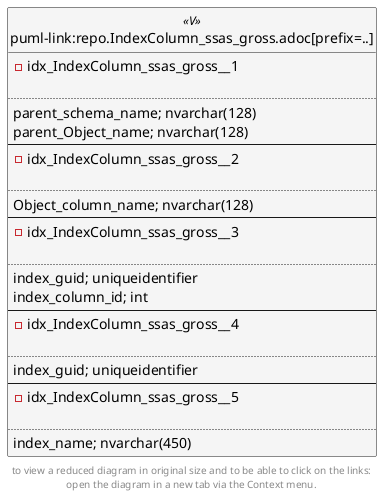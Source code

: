 @startuml
left to right direction
'top to bottom direction
hide circle
'avoide "." issues:
set namespaceSeparator none


skinparam class {
  BackgroundColor White
  BackgroundColor<<FN>> Yellow
  BackgroundColor<<FS>> Yellow
  BackgroundColor<<FT>> LightGray
  BackgroundColor<<IF>> Yellow
  BackgroundColor<<IS>> Yellow
  BackgroundColor<<P>> Aqua
  BackgroundColor<<PC>> Aqua
  BackgroundColor<<SN>> Yellow
  BackgroundColor<<SO>> SlateBlue
  BackgroundColor<<TF>> LightGray
  BackgroundColor<<TR>> Tomato
  BackgroundColor<<U>> White
  BackgroundColor<<V>> WhiteSmoke
  BackgroundColor<<X>> Aqua
}


entity "puml-link:repo.IndexColumn_ssas_gross.adoc[prefix=..]" as repo.IndexColumn_ssas_gross << V >> {
- idx_IndexColumn_ssas_gross__1

..
parent_schema_name; nvarchar(128)
parent_Object_name; nvarchar(128)
--
- idx_IndexColumn_ssas_gross__2

..
Object_column_name; nvarchar(128)
--
- idx_IndexColumn_ssas_gross__3

..
index_guid; uniqueidentifier
index_column_id; int
--
- idx_IndexColumn_ssas_gross__4

..
index_guid; uniqueidentifier
--
- idx_IndexColumn_ssas_gross__5

..
index_name; nvarchar(450)
}


footer
to view a reduced diagram in original size and to be able to click on the links:
open the diagram in a new tab via the Context menu.
end footer

@enduml

